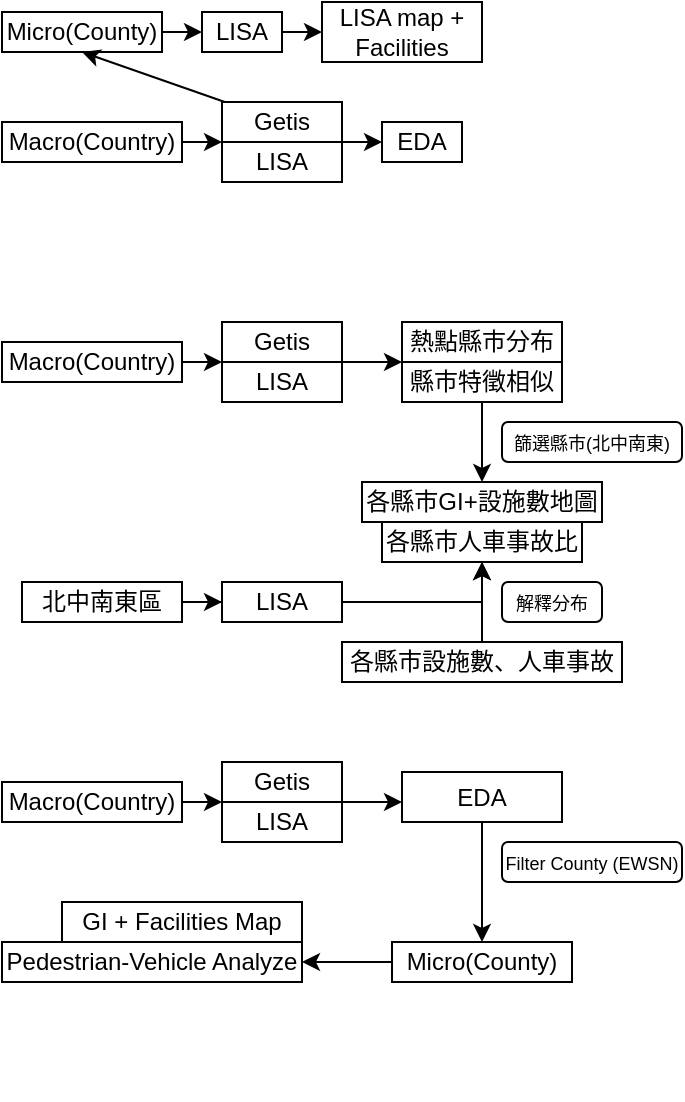 <mxfile version="28.0.7">
  <diagram name="Page-1" id="Htb_Bjqr6kKEwQDJrxKX">
    <mxGraphModel dx="927" dy="489" grid="1" gridSize="10" guides="1" tooltips="1" connect="1" arrows="1" fold="1" page="1" pageScale="1" pageWidth="850" pageHeight="1100" math="0" shadow="0">
      <root>
        <mxCell id="0" />
        <mxCell id="1" parent="0" />
        <mxCell id="gRg_E6RwtQNj_quDHkZ7-2" style="edgeStyle=orthogonalEdgeStyle;rounded=0;orthogonalLoop=1;jettySize=auto;html=1;exitX=1;exitY=0.5;exitDx=0;exitDy=0;" parent="1" source="gRg_E6RwtQNj_quDHkZ7-1" edge="1">
          <mxGeometry relative="1" as="geometry">
            <mxPoint x="290.105" y="369.895" as="targetPoint" />
          </mxGeometry>
        </mxCell>
        <mxCell id="gRg_E6RwtQNj_quDHkZ7-9" style="edgeStyle=orthogonalEdgeStyle;rounded=0;orthogonalLoop=1;jettySize=auto;html=1;exitX=1;exitY=0.5;exitDx=0;exitDy=0;entryX=0;entryY=1;entryDx=0;entryDy=0;" parent="1" source="gRg_E6RwtQNj_quDHkZ7-1" target="gRg_E6RwtQNj_quDHkZ7-3" edge="1">
          <mxGeometry relative="1" as="geometry" />
        </mxCell>
        <mxCell id="gRg_E6RwtQNj_quDHkZ7-1" value="Macro(Country)" style="rounded=0;whiteSpace=wrap;html=1;" parent="1" vertex="1">
          <mxGeometry x="240" y="360" width="90" height="20" as="geometry" />
        </mxCell>
        <mxCell id="gRg_E6RwtQNj_quDHkZ7-7" value="" style="group" parent="1" vertex="1" connectable="0">
          <mxGeometry x="350" y="350" width="60" height="40" as="geometry" />
        </mxCell>
        <mxCell id="gRg_E6RwtQNj_quDHkZ7-6" value="LISA" style="rounded=0;whiteSpace=wrap;html=1;movable=1;resizable=1;rotatable=1;deletable=1;editable=1;locked=0;connectable=1;" parent="gRg_E6RwtQNj_quDHkZ7-7" vertex="1">
          <mxGeometry y="20" width="60" height="20" as="geometry" />
        </mxCell>
        <mxCell id="gRg_E6RwtQNj_quDHkZ7-3" value="Getis" style="rounded=0;whiteSpace=wrap;html=1;movable=1;resizable=1;rotatable=1;deletable=1;editable=1;locked=0;connectable=1;" parent="gRg_E6RwtQNj_quDHkZ7-7" vertex="1">
          <mxGeometry width="60" height="20" as="geometry" />
        </mxCell>
        <mxCell id="gRg_E6RwtQNj_quDHkZ7-10" value="EDA" style="rounded=0;whiteSpace=wrap;html=1;" parent="1" vertex="1">
          <mxGeometry x="430" y="360" width="40" height="20" as="geometry" />
        </mxCell>
        <mxCell id="gRg_E6RwtQNj_quDHkZ7-11" style="edgeStyle=orthogonalEdgeStyle;rounded=0;orthogonalLoop=1;jettySize=auto;html=1;exitX=1;exitY=1;exitDx=0;exitDy=0;entryX=0;entryY=0.5;entryDx=0;entryDy=0;" parent="1" source="gRg_E6RwtQNj_quDHkZ7-3" target="gRg_E6RwtQNj_quDHkZ7-10" edge="1">
          <mxGeometry relative="1" as="geometry" />
        </mxCell>
        <mxCell id="gRg_E6RwtQNj_quDHkZ7-18" value="" style="group" parent="1" vertex="1" connectable="0">
          <mxGeometry x="240" y="300" width="240" height="30" as="geometry" />
        </mxCell>
        <mxCell id="gRg_E6RwtQNj_quDHkZ7-14" style="edgeStyle=orthogonalEdgeStyle;rounded=0;orthogonalLoop=1;jettySize=auto;html=1;exitX=1;exitY=0.5;exitDx=0;exitDy=0;entryX=0;entryY=0.5;entryDx=0;entryDy=0;" parent="gRg_E6RwtQNj_quDHkZ7-18" source="gRg_E6RwtQNj_quDHkZ7-12" target="gRg_E6RwtQNj_quDHkZ7-13" edge="1">
          <mxGeometry relative="1" as="geometry" />
        </mxCell>
        <mxCell id="gRg_E6RwtQNj_quDHkZ7-12" value="Micro(County)" style="rounded=0;whiteSpace=wrap;html=1;" parent="gRg_E6RwtQNj_quDHkZ7-18" vertex="1">
          <mxGeometry y="5" width="80" height="20" as="geometry" />
        </mxCell>
        <mxCell id="gRg_E6RwtQNj_quDHkZ7-16" style="edgeStyle=orthogonalEdgeStyle;rounded=0;orthogonalLoop=1;jettySize=auto;html=1;exitX=1;exitY=0.5;exitDx=0;exitDy=0;entryX=0;entryY=0.5;entryDx=0;entryDy=0;" parent="gRg_E6RwtQNj_quDHkZ7-18" source="gRg_E6RwtQNj_quDHkZ7-13" target="gRg_E6RwtQNj_quDHkZ7-15" edge="1">
          <mxGeometry relative="1" as="geometry" />
        </mxCell>
        <mxCell id="gRg_E6RwtQNj_quDHkZ7-13" value="LISA" style="rounded=0;whiteSpace=wrap;html=1;" parent="gRg_E6RwtQNj_quDHkZ7-18" vertex="1">
          <mxGeometry x="100" y="5" width="40" height="20" as="geometry" />
        </mxCell>
        <mxCell id="gRg_E6RwtQNj_quDHkZ7-15" value="LISA map + Facilities" style="rounded=0;whiteSpace=wrap;html=1;" parent="gRg_E6RwtQNj_quDHkZ7-18" vertex="1">
          <mxGeometry x="160" width="80" height="30" as="geometry" />
        </mxCell>
        <mxCell id="gRg_E6RwtQNj_quDHkZ7-20" style="rounded=0;orthogonalLoop=1;jettySize=auto;html=1;entryX=0.5;entryY=1;entryDx=0;entryDy=0;" parent="1" source="gRg_E6RwtQNj_quDHkZ7-3" target="gRg_E6RwtQNj_quDHkZ7-12" edge="1">
          <mxGeometry relative="1" as="geometry" />
        </mxCell>
        <mxCell id="Kj-LtxHB0f9_ngjV7_MZ-6" style="edgeStyle=orthogonalEdgeStyle;rounded=0;orthogonalLoop=1;jettySize=auto;html=1;exitX=1;exitY=0.5;exitDx=0;exitDy=0;" parent="1" source="Kj-LtxHB0f9_ngjV7_MZ-2" edge="1">
          <mxGeometry relative="1" as="geometry">
            <mxPoint x="350" y="480.238" as="targetPoint" />
          </mxGeometry>
        </mxCell>
        <mxCell id="Kj-LtxHB0f9_ngjV7_MZ-2" value="Macro(Country)" style="rounded=0;whiteSpace=wrap;html=1;" parent="1" vertex="1">
          <mxGeometry x="240" y="470" width="90" height="20" as="geometry" />
        </mxCell>
        <mxCell id="Kj-LtxHB0f9_ngjV7_MZ-3" value="" style="group" parent="1" vertex="1" connectable="0">
          <mxGeometry x="350" y="460" width="60" height="40" as="geometry" />
        </mxCell>
        <mxCell id="Kj-LtxHB0f9_ngjV7_MZ-4" value="LISA" style="rounded=0;whiteSpace=wrap;html=1;movable=1;resizable=1;rotatable=1;deletable=1;editable=1;locked=0;connectable=1;" parent="Kj-LtxHB0f9_ngjV7_MZ-3" vertex="1">
          <mxGeometry y="20" width="60" height="20" as="geometry" />
        </mxCell>
        <mxCell id="Kj-LtxHB0f9_ngjV7_MZ-5" value="Getis" style="rounded=0;whiteSpace=wrap;html=1;movable=1;resizable=1;rotatable=1;deletable=1;editable=1;locked=0;connectable=1;" parent="Kj-LtxHB0f9_ngjV7_MZ-3" vertex="1">
          <mxGeometry width="60" height="20" as="geometry" />
        </mxCell>
        <mxCell id="Kj-LtxHB0f9_ngjV7_MZ-7" value="熱點縣市分布" style="rounded=0;whiteSpace=wrap;html=1;" parent="1" vertex="1">
          <mxGeometry x="440" y="460" width="80" height="20" as="geometry" />
        </mxCell>
        <mxCell id="Kj-LtxHB0f9_ngjV7_MZ-37" style="edgeStyle=orthogonalEdgeStyle;rounded=0;orthogonalLoop=1;jettySize=auto;html=1;entryX=0.5;entryY=0;entryDx=0;entryDy=0;" parent="1" source="Kj-LtxHB0f9_ngjV7_MZ-8" target="Kj-LtxHB0f9_ngjV7_MZ-22" edge="1">
          <mxGeometry relative="1" as="geometry" />
        </mxCell>
        <mxCell id="Kj-LtxHB0f9_ngjV7_MZ-8" value="縣市特徵相似" style="rounded=0;whiteSpace=wrap;html=1;" parent="1" vertex="1">
          <mxGeometry x="440" y="480" width="80" height="20" as="geometry" />
        </mxCell>
        <mxCell id="Kj-LtxHB0f9_ngjV7_MZ-50" style="edgeStyle=orthogonalEdgeStyle;rounded=0;orthogonalLoop=1;jettySize=auto;html=1;entryX=0;entryY=0.5;entryDx=0;entryDy=0;" parent="1" source="Kj-LtxHB0f9_ngjV7_MZ-9" target="Kj-LtxHB0f9_ngjV7_MZ-40" edge="1">
          <mxGeometry relative="1" as="geometry" />
        </mxCell>
        <mxCell id="Kj-LtxHB0f9_ngjV7_MZ-9" value="北中南東區" style="rounded=0;whiteSpace=wrap;html=1;" parent="1" vertex="1">
          <mxGeometry x="250" y="590" width="80" height="20" as="geometry" />
        </mxCell>
        <mxCell id="Kj-LtxHB0f9_ngjV7_MZ-22" value="各縣市GI+設施數地圖" style="rounded=0;whiteSpace=wrap;html=1;movable=1;resizable=1;rotatable=1;deletable=1;editable=1;locked=0;connectable=1;" parent="1" vertex="1">
          <mxGeometry x="420" y="540" width="120" height="20" as="geometry" />
        </mxCell>
        <mxCell id="Kj-LtxHB0f9_ngjV7_MZ-43" style="edgeStyle=orthogonalEdgeStyle;rounded=0;orthogonalLoop=1;jettySize=auto;html=1;entryX=0.5;entryY=1;entryDx=0;entryDy=0;" parent="1" source="Kj-LtxHB0f9_ngjV7_MZ-24" target="Kj-LtxHB0f9_ngjV7_MZ-25" edge="1">
          <mxGeometry relative="1" as="geometry" />
        </mxCell>
        <mxCell id="Kj-LtxHB0f9_ngjV7_MZ-24" value="各縣市設施數、人車事故" style="rounded=0;whiteSpace=wrap;html=1;movable=1;resizable=1;rotatable=1;deletable=1;editable=1;locked=0;connectable=1;" parent="1" vertex="1">
          <mxGeometry x="410" y="620" width="140" height="20" as="geometry" />
        </mxCell>
        <mxCell id="Kj-LtxHB0f9_ngjV7_MZ-25" value="各縣市人車事故比" style="rounded=0;whiteSpace=wrap;html=1;movable=1;resizable=1;rotatable=1;deletable=1;editable=1;locked=0;connectable=1;" parent="1" vertex="1">
          <mxGeometry x="430" y="560" width="100" height="20" as="geometry" />
        </mxCell>
        <mxCell id="Kj-LtxHB0f9_ngjV7_MZ-27" style="edgeStyle=orthogonalEdgeStyle;rounded=0;orthogonalLoop=1;jettySize=auto;html=1;exitX=1;exitY=0;exitDx=0;exitDy=0;entryX=0;entryY=0;entryDx=0;entryDy=0;" parent="1" source="Kj-LtxHB0f9_ngjV7_MZ-4" target="Kj-LtxHB0f9_ngjV7_MZ-8" edge="1">
          <mxGeometry relative="1" as="geometry" />
        </mxCell>
        <mxCell id="Kj-LtxHB0f9_ngjV7_MZ-35" value="&lt;font style=&quot;font-size: 9px;&quot;&gt;篩選縣市(北中南東)&lt;/font&gt;" style="rounded=1;whiteSpace=wrap;html=1;" parent="1" vertex="1">
          <mxGeometry x="490" y="510" width="90" height="20" as="geometry" />
        </mxCell>
        <mxCell id="Kj-LtxHB0f9_ngjV7_MZ-44" value="&lt;font style=&quot;font-size: 9px;&quot;&gt;解釋分布&lt;/font&gt;" style="rounded=1;whiteSpace=wrap;html=1;" parent="1" vertex="1">
          <mxGeometry x="490" y="590" width="50" height="20" as="geometry" />
        </mxCell>
        <mxCell id="Kj-LtxHB0f9_ngjV7_MZ-21" style="edgeStyle=orthogonalEdgeStyle;rounded=0;orthogonalLoop=1;jettySize=auto;html=1;exitX=1;exitY=0.5;exitDx=0;exitDy=0;" parent="1" edge="1">
          <mxGeometry relative="1" as="geometry">
            <mxPoint x="399.568" y="620.238" as="targetPoint" />
            <mxPoint x="399.52" y="620" as="sourcePoint" />
          </mxGeometry>
        </mxCell>
        <mxCell id="Kj-LtxHB0f9_ngjV7_MZ-51" style="edgeStyle=orthogonalEdgeStyle;rounded=0;orthogonalLoop=1;jettySize=auto;html=1;entryX=0.5;entryY=1;entryDx=0;entryDy=0;" parent="1" source="Kj-LtxHB0f9_ngjV7_MZ-40" target="Kj-LtxHB0f9_ngjV7_MZ-25" edge="1">
          <mxGeometry relative="1" as="geometry" />
        </mxCell>
        <mxCell id="Kj-LtxHB0f9_ngjV7_MZ-40" value="LISA" style="rounded=0;whiteSpace=wrap;html=1;movable=1;resizable=1;rotatable=1;deletable=1;editable=1;locked=0;connectable=1;" parent="1" vertex="1">
          <mxGeometry x="350" y="590" width="60" height="20" as="geometry" />
        </mxCell>
        <mxCell id="2GJyWl8LzV7lVSuW279L-1" style="edgeStyle=orthogonalEdgeStyle;rounded=0;orthogonalLoop=1;jettySize=auto;html=1;exitX=1;exitY=0.5;exitDx=0;exitDy=0;" edge="1" parent="1" source="2GJyWl8LzV7lVSuW279L-2">
          <mxGeometry relative="1" as="geometry">
            <mxPoint x="350" y="700.238" as="targetPoint" />
          </mxGeometry>
        </mxCell>
        <mxCell id="2GJyWl8LzV7lVSuW279L-2" value="Macro(Country)" style="rounded=0;whiteSpace=wrap;html=1;" vertex="1" parent="1">
          <mxGeometry x="240" y="690" width="90" height="20" as="geometry" />
        </mxCell>
        <mxCell id="2GJyWl8LzV7lVSuW279L-3" value="" style="group" vertex="1" connectable="0" parent="1">
          <mxGeometry x="350" y="680" width="60" height="40" as="geometry" />
        </mxCell>
        <mxCell id="2GJyWl8LzV7lVSuW279L-4" value="LISA" style="rounded=0;whiteSpace=wrap;html=1;movable=1;resizable=1;rotatable=1;deletable=1;editable=1;locked=0;connectable=1;" vertex="1" parent="2GJyWl8LzV7lVSuW279L-3">
          <mxGeometry y="20" width="60" height="20" as="geometry" />
        </mxCell>
        <mxCell id="2GJyWl8LzV7lVSuW279L-5" value="Getis" style="rounded=0;whiteSpace=wrap;html=1;movable=1;resizable=1;rotatable=1;deletable=1;editable=1;locked=0;connectable=1;" vertex="1" parent="2GJyWl8LzV7lVSuW279L-3">
          <mxGeometry width="60" height="20" as="geometry" />
        </mxCell>
        <mxCell id="2GJyWl8LzV7lVSuW279L-24" style="edgeStyle=orthogonalEdgeStyle;rounded=0;orthogonalLoop=1;jettySize=auto;html=1;entryX=0.5;entryY=0;entryDx=0;entryDy=0;" edge="1" parent="1" source="2GJyWl8LzV7lVSuW279L-6" target="2GJyWl8LzV7lVSuW279L-23">
          <mxGeometry relative="1" as="geometry" />
        </mxCell>
        <mxCell id="2GJyWl8LzV7lVSuW279L-6" value="EDA" style="rounded=0;whiteSpace=wrap;html=1;" vertex="1" parent="1">
          <mxGeometry x="440" y="685" width="80" height="25" as="geometry" />
        </mxCell>
        <mxCell id="2GJyWl8LzV7lVSuW279L-11" value="GI + Facilities Map" style="rounded=0;whiteSpace=wrap;html=1;movable=1;resizable=1;rotatable=1;deletable=1;editable=1;locked=0;connectable=1;" vertex="1" parent="1">
          <mxGeometry x="270" y="750" width="120" height="20" as="geometry" />
        </mxCell>
        <mxCell id="2GJyWl8LzV7lVSuW279L-14" value="Pedestrian-Vehicle Analyze" style="rounded=0;whiteSpace=wrap;html=1;movable=1;resizable=1;rotatable=1;deletable=1;editable=1;locked=0;connectable=1;" vertex="1" parent="1">
          <mxGeometry x="240" y="770" width="150" height="20" as="geometry" />
        </mxCell>
        <mxCell id="2GJyWl8LzV7lVSuW279L-15" style="edgeStyle=orthogonalEdgeStyle;rounded=0;orthogonalLoop=1;jettySize=auto;html=1;exitX=1;exitY=0;exitDx=0;exitDy=0;entryX=0;entryY=0;entryDx=0;entryDy=0;" edge="1" parent="1" source="2GJyWl8LzV7lVSuW279L-4">
          <mxGeometry relative="1" as="geometry">
            <mxPoint x="440" y="700" as="targetPoint" />
          </mxGeometry>
        </mxCell>
        <mxCell id="2GJyWl8LzV7lVSuW279L-16" value="&lt;div&gt;&lt;font style=&quot;font-size: 9px;&quot;&gt;Filter County (EWSN)&lt;/font&gt;&lt;/div&gt;" style="rounded=1;whiteSpace=wrap;html=1;" vertex="1" parent="1">
          <mxGeometry x="490" y="720" width="90" height="20" as="geometry" />
        </mxCell>
        <mxCell id="2GJyWl8LzV7lVSuW279L-18" style="edgeStyle=orthogonalEdgeStyle;rounded=0;orthogonalLoop=1;jettySize=auto;html=1;exitX=1;exitY=0.5;exitDx=0;exitDy=0;" edge="1" parent="1">
          <mxGeometry relative="1" as="geometry">
            <mxPoint x="399.568" y="840.238" as="targetPoint" />
            <mxPoint x="399.52" y="840" as="sourcePoint" />
          </mxGeometry>
        </mxCell>
        <mxCell id="2GJyWl8LzV7lVSuW279L-25" style="edgeStyle=orthogonalEdgeStyle;rounded=0;orthogonalLoop=1;jettySize=auto;html=1;entryX=1;entryY=0.5;entryDx=0;entryDy=0;" edge="1" parent="1" source="2GJyWl8LzV7lVSuW279L-23" target="2GJyWl8LzV7lVSuW279L-14">
          <mxGeometry relative="1" as="geometry" />
        </mxCell>
        <mxCell id="2GJyWl8LzV7lVSuW279L-23" value="Micro(County)" style="rounded=0;whiteSpace=wrap;html=1;" vertex="1" parent="1">
          <mxGeometry x="435" y="770" width="90" height="20" as="geometry" />
        </mxCell>
      </root>
    </mxGraphModel>
  </diagram>
</mxfile>
